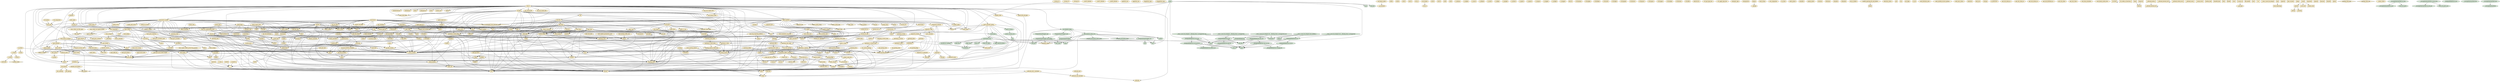 digraph {
"__bswap_16" [type=functions, language=source, fillcolor="#FFF2CC", style=filled, shape=ellipse];
"__bswap_32" [type=functions, language=source, fillcolor="#FFF2CC", style=filled, shape=ellipse];
"__bswap_64" [type=functions, language=source, fillcolor="#FFF2CC", style=filled, shape=ellipse];
"__uint16_identity" [type=functions, language=source, fillcolor="#FFF2CC", style=filled, shape=ellipse];
"__uint32_identity" [type=functions, language=source, fillcolor="#FFF2CC", style=filled, shape=ellipse];
"__uint64_identity" [type=functions, language=source, fillcolor="#FFF2CC", style=filled, shape=ellipse];
"pgettext_aux" [type=functions, language=source, fillcolor="#FFF2CC", style=filled, shape=ellipse];
"npgettext_aux" [type=functions, language=source, fillcolor="#FFF2CC", style=filled, shape=ellipse];
"dcpgettext_expr" [type=functions, language=source, fillcolor="#FFF2CC", style=filled, shape=ellipse];
"dcnpgettext_expr" [type=functions, language=source, fillcolor="#FFF2CC", style=filled, shape=ellipse];
"__argmatch_die" [type=functions, language=source, fillcolor="#FFF2CC", style=filled, shape=ellipse];
"argmatch" [type=functions, language=source, fillcolor="#FFF2CC", style=filled, shape=ellipse];
"argmatch_exact" [type=functions, language=source, fillcolor="#FFF2CC", style=filled, shape=ellipse];
"argmatch_invalid" [type=functions, language=source, fillcolor="#FFF2CC", style=filled, shape=ellipse];
"argmatch_valid" [type=functions, language=source, fillcolor="#FFF2CC", style=filled, shape=ellipse];
"__xargmatch_internal" [type=functions, language=source, fillcolor="#FFF2CC", style=filled, shape=ellipse];
"argmatch_to_argument" [type=functions, language=source, fillcolor="#FFF2CC", style=filled, shape=ellipse];
"last_component" [type=functions, language=source, fillcolor="#FFF2CC", style=filled, shape=ellipse];
"base_len" [type=functions, language=source, fillcolor="#FFF2CC", style=filled, shape=ellipse];
"__gl_setmode" [type=functions, language=source, fillcolor="#FFF2CC", style=filled, shape=ellipse];
"set_binary_mode" [type=functions, language=source, fillcolor="#FFF2CC", style=filled, shape=ellipse];
"rotl64" [type=functions, language=source, fillcolor="#FFF2CC", style=filled, shape=ellipse];
"rotr64" [type=functions, language=source, fillcolor="#FFF2CC", style=filled, shape=ellipse];
"rotl32" [type=functions, language=source, fillcolor="#FFF2CC", style=filled, shape=ellipse];
"rotr32" [type=functions, language=source, fillcolor="#FFF2CC", style=filled, shape=ellipse];
"rotl_sz" [type=functions, language=source, fillcolor="#FFF2CC", style=filled, shape=ellipse];
"rotr_sz" [type=functions, language=source, fillcolor="#FFF2CC", style=filled, shape=ellipse];
"rotl16" [type=functions, language=source, fillcolor="#FFF2CC", style=filled, shape=ellipse];
"rotr16" [type=functions, language=source, fillcolor="#FFF2CC", style=filled, shape=ellipse];
"rotl8" [type=functions, language=source, fillcolor="#FFF2CC", style=filled, shape=ellipse];
"rotr8" [type=functions, language=source, fillcolor="#FFF2CC", style=filled, shape=ellipse];
"c_isalnum" [type=functions, language=source, fillcolor="#FFF2CC", style=filled, shape=ellipse];
"c_isalpha" [type=functions, language=source, fillcolor="#FFF2CC", style=filled, shape=ellipse];
"c_isascii" [type=functions, language=source, fillcolor="#FFF2CC", style=filled, shape=ellipse];
"c_isblank" [type=functions, language=source, fillcolor="#FFF2CC", style=filled, shape=ellipse];
"c_iscntrl" [type=functions, language=source, fillcolor="#FFF2CC", style=filled, shape=ellipse];
"c_isdigit" [type=functions, language=source, fillcolor="#FFF2CC", style=filled, shape=ellipse];
"c_isgraph" [type=functions, language=source, fillcolor="#FFF2CC", style=filled, shape=ellipse];
"c_islower" [type=functions, language=source, fillcolor="#FFF2CC", style=filled, shape=ellipse];
"c_isprint" [type=functions, language=source, fillcolor="#FFF2CC", style=filled, shape=ellipse];
"c_ispunct" [type=functions, language=source, fillcolor="#FFF2CC", style=filled, shape=ellipse];
"c_isspace" [type=functions, language=source, fillcolor="#FFF2CC", style=filled, shape=ellipse];
"c_isupper" [type=functions, language=source, fillcolor="#FFF2CC", style=filled, shape=ellipse];
"c_isxdigit" [type=functions, language=source, fillcolor="#FFF2CC", style=filled, shape=ellipse];
"c_tolower" [type=functions, language=source, fillcolor="#FFF2CC", style=filled, shape=ellipse];
"c_toupper" [type=functions, language=source, fillcolor="#FFF2CC", style=filled, shape=ellipse];
"c_strcasecmp" [type=functions, language=source, fillcolor="#FFF2CC", style=filled, shape=ellipse];
"c_locale" [type=functions, language=source, fillcolor="#FFF2CC", style=filled, shape=ellipse];
"c_strtod" [type=functions, language=source, fillcolor="#FFF2CC", style=filled, shape=ellipse];
"mbszero" [type=functions, language=source, fillcolor="#FFF2CC", style=filled, shape=ellipse];
"btoc32" [type=functions, language=source, fillcolor="#FFF2CC", style=filled, shape=ellipse];
"c32isalnum" [type=functions, language=source, fillcolor="#FFF2CC", style=filled, shape=ellipse];
"c32isalpha" [type=functions, language=source, fillcolor="#FFF2CC", style=filled, shape=ellipse];
"c32isblank" [type=functions, language=source, fillcolor="#FFF2CC", style=filled, shape=ellipse];
"c32iscntrl" [type=functions, language=source, fillcolor="#FFF2CC", style=filled, shape=ellipse];
"c32isdigit" [type=functions, language=source, fillcolor="#FFF2CC", style=filled, shape=ellipse];
"c32isgraph" [type=functions, language=source, fillcolor="#FFF2CC", style=filled, shape=ellipse];
"c32islower" [type=functions, language=source, fillcolor="#FFF2CC", style=filled, shape=ellipse];
"c32ispunct" [type=functions, language=source, fillcolor="#FFF2CC", style=filled, shape=ellipse];
"c32isspace" [type=functions, language=source, fillcolor="#FFF2CC", style=filled, shape=ellipse];
"c32isupper" [type=functions, language=source, fillcolor="#FFF2CC", style=filled, shape=ellipse];
"c32isxdigit" [type=functions, language=source, fillcolor="#FFF2CC", style=filled, shape=ellipse];
"c32tolower" [type=functions, language=source, fillcolor="#FFF2CC", style=filled, shape=ellipse];
"c32width" [type=functions, language=source, fillcolor="#FFF2CC", style=filled, shape=ellipse];
"mbsrtoc32s" [type=functions, language=source, fillcolor="#FFF2CC", style=filled, shape=ellipse];
"c32_get_type_test" [type=functions, language=source, fillcolor="#FFF2CC", style=filled, shape=ellipse];
"c32_apply_type_test" [type=functions, language=source, fillcolor="#FFF2CC", style=filled, shape=ellipse];
"c32isprint" [type=functions, language=source, fillcolor="#FFF2CC", style=filled, shape=ellipse];
"cl_strtod" [type=functions, language=source, fillcolor="#FFF2CC", style=filled, shape=ellipse];
"close_stream" [type=functions, language=source, fillcolor="#FFF2CC", style=filled, shape=ellipse];
"close_stdout_set_file_name" [type=functions, language=source, fillcolor="#FFF2CC", style=filled, shape=ellipse];
"close_stdout_set_ignore_EPIPE" [type=functions, language=source, fillcolor="#FFF2CC", style=filled, shape=ellipse];
"close_stdout" [type=functions, language=source, fillcolor="#FFF2CC", style=filled, shape=ellipse];
"dir_len" [type=functions, language=source, fillcolor="#FFF2CC", style=filled, shape=ellipse];
"mdir_name" [type=functions, language=source, fillcolor="#FFF2CC", style=filled, shape=ellipse];
"make_timespec" [type=functions, language=source, fillcolor="#FFF2CC", style=filled, shape=ellipse];
"timespec_cmp" [type=functions, language=source, fillcolor="#FFF2CC", style=filled, shape=ellipse];
"timespec_sign" [type=functions, language=source, fillcolor="#FFF2CC", style=filled, shape=ellipse];
"timespectod" [type=functions, language=source, fillcolor="#FFF2CC", style=filled, shape=ellipse];
"dtotimespec" [type=functions, language=source, fillcolor="#FFF2CC", style=filled, shape=ellipse];
"dup_safer" [type=functions, language=source, fillcolor="#FFF2CC", style=filled, shape=ellipse];
"rpl_fclose" [type=functions, language=source, fillcolor="#FFF2CC", style=filled, shape=ellipse];
"rpl_fcntl" [type=functions, language=source, fillcolor="#FFF2CC", style=filled, shape=ellipse];
"rpl_fcntl_DUPFD" [type=functions, language=source, fillcolor="#FFF2CC", style=filled, shape=ellipse];
"rpl_fcntl_DUPFD_CLOEXEC" [type=functions, language=source, fillcolor="#FFF2CC", style=filled, shape=ellipse];
"fd_safer" [type=functions, language=source, fillcolor="#FFF2CC", style=filled, shape=ellipse];
"clear_ungetc_buffer_preserving_position" [type=functions, language=source, fillcolor="#FFF2CC", style=filled, shape=ellipse];
"rpl_fflush" [type=functions, language=source, fillcolor="#FFF2CC", style=filled, shape=ellipse];
"fpurge" [type=functions, language=source, fillcolor="#FFF2CC", style=filled, shape=ellipse];
"rpl_fseeko" [type=functions, language=source, fillcolor="#FFF2CC", style=filled, shape=ellipse];
"hard_locale" [type=functions, language=source, fillcolor="#FFF2CC", style=filled, shape=ellipse];
"hash_get_n_buckets" [type=functions, language=source, fillcolor="#FFF2CC", style=filled, shape=ellipse];
"hash_get_n_buckets_used" [type=functions, language=source, fillcolor="#FFF2CC", style=filled, shape=ellipse];
"hash_get_n_entries" [type=functions, language=source, fillcolor="#FFF2CC", style=filled, shape=ellipse];
"hash_get_max_bucket_length" [type=functions, language=source, fillcolor="#FFF2CC", style=filled, shape=ellipse];
"hash_table_ok" [type=functions, language=source, fillcolor="#FFF2CC", style=filled, shape=ellipse];
"hash_print_statistics" [type=functions, language=source, fillcolor="#FFF2CC", style=filled, shape=ellipse];
"safe_hasher" [type=functions, language=source, fillcolor="#FFF2CC", style=filled, shape=ellipse];
"hash_lookup" [type=functions, language=source, fillcolor="#FFF2CC", style=filled, shape=ellipse];
"hash_get_first" [type=functions, language=source, fillcolor="#FFF2CC", style=filled, shape=ellipse];
"hash_get_next" [type=functions, language=source, fillcolor="#FFF2CC", style=filled, shape=ellipse];
"hash_get_entries" [type=functions, language=source, fillcolor="#FFF2CC", style=filled, shape=ellipse];
"hash_do_for_each" [type=functions, language=source, fillcolor="#FFF2CC", style=filled, shape=ellipse];
"hash_string" [type=functions, language=source, fillcolor="#FFF2CC", style=filled, shape=ellipse];
"is_prime" [type=functions, language=source, fillcolor="#FFF2CC", style=filled, shape=ellipse];
"next_prime" [type=functions, language=source, fillcolor="#FFF2CC", style=filled, shape=ellipse];
"hash_reset_tuning" [type=functions, language=source, fillcolor="#FFF2CC", style=filled, shape=ellipse];
"raw_hasher" [type=functions, language=source, fillcolor="#FFF2CC", style=filled, shape=ellipse];
"raw_comparator" [type=functions, language=source, fillcolor="#FFF2CC", style=filled, shape=ellipse];
"check_tuning" [type=functions, language=source, fillcolor="#FFF2CC", style=filled, shape=ellipse];
"compute_bucket_size" [type=functions, language=source, fillcolor="#FFF2CC", style=filled, shape=ellipse];
"hash_initialize" [type=functions, language=source, fillcolor="#FFF2CC", style=filled, shape=ellipse];
"hash_clear" [type=functions, language=source, fillcolor="#FFF2CC", style=filled, shape=ellipse];
"hash_free" [type=functions, language=source, fillcolor="#FFF2CC", style=filled, shape=ellipse];
"allocate_entry" [type=functions, language=source, fillcolor="#FFF2CC", style=filled, shape=ellipse];
"free_entry" [type=functions, language=source, fillcolor="#FFF2CC", style=filled, shape=ellipse];
"hash_find_entry" [type=functions, language=source, fillcolor="#FFF2CC", style=filled, shape=ellipse];
"transfer_entries" [type=functions, language=source, fillcolor="#FFF2CC", style=filled, shape=ellipse];
"hash_rehash" [type=functions, language=source, fillcolor="#FFF2CC", style=filled, shape=ellipse];
"hash_insert_if_absent" [type=functions, language=source, fillcolor="#FFF2CC", style=filled, shape=ellipse];
"hash_insert" [type=functions, language=source, fillcolor="#FFF2CC", style=filled, shape=ellipse];
"hash_remove" [type=functions, language=source, fillcolor="#FFF2CC", style=filled, shape=ellipse];
"hash_delete" [type=functions, language=source, fillcolor="#FFF2CC", style=filled, shape=ellipse];
"_gl_alloc_nomem" [type=functions, language=source, fillcolor="#FFF2CC", style=filled, shape=ellipse];
"imalloc" [type=functions, language=source, fillcolor="#FFF2CC", style=filled, shape=ellipse];
"irealloc" [type=functions, language=source, fillcolor="#FFF2CC", style=filled, shape=ellipse];
"icalloc" [type=functions, language=source, fillcolor="#FFF2CC", style=filled, shape=ellipse];
"ireallocarray" [type=functions, language=source, fillcolor="#FFF2CC", style=filled, shape=ellipse];
"initialize_exit_failure" [type=functions, language=source, fillcolor="#FFF2CC", style=filled, shape=ellipse];
"to_uchar" [type=functions, language=source, fillcolor="#FFF2CC", style=filled, shape=ellipse];
"select_plural" [type=functions, language=source, fillcolor="#FFF2CC", style=filled, shape=ellipse];
"xnrealloc" [type=functions, language=source, fillcolor="#FFF2CC", style=filled, shape=ellipse];
"psame_inode" [type=functions, language=source, fillcolor="#FFF2CC", style=filled, shape=ellipse];
"chownat" [type=functions, language=source, fillcolor="#FFF2CC", style=filled, shape=ellipse];
"lchownat" [type=functions, language=source, fillcolor="#FFF2CC", style=filled, shape=ellipse];
"chmodat" [type=functions, language=source, fillcolor="#FFF2CC", style=filled, shape=ellipse];
"lchmodat" [type=functions, language=source, fillcolor="#FFF2CC", style=filled, shape=ellipse];
"dot_or_dotdot" [type=functions, language=source, fillcolor="#FFF2CC", style=filled, shape=ellipse];
"readdir_ignoring_dot_and_dotdot" [type=functions, language=source, fillcolor="#FFF2CC", style=filled, shape=ellipse];
"directory_status" [type=functions, language=source, fillcolor="#FFF2CC", style=filled, shape=ellipse];
"gcd" [type=functions, language=source, fillcolor="#FFF2CC", style=filled, shape=ellipse];
"lcm" [type=functions, language=source, fillcolor="#FFF2CC", style=filled, shape=ellipse];
"ptr_align" [type=functions, language=source, fillcolor="#FFF2CC", style=filled, shape=ellipse];
"is_nul" [type=functions, language=source, fillcolor="#FFF2CC", style=filled, shape=ellipse];
"emit_stdin_note" [type=functions, language=source, fillcolor="#FFF2CC", style=filled, shape=ellipse];
"emit_mandatory_arg_note" [type=functions, language=source, fillcolor="#FFF2CC", style=filled, shape=ellipse];
"emit_size_note" [type=functions, language=source, fillcolor="#FFF2CC", style=filled, shape=ellipse];
"emit_blocksize_note" [type=functions, language=source, fillcolor="#FFF2CC", style=filled, shape=ellipse];
"emit_update_parameters_note" [type=functions, language=source, fillcolor="#FFF2CC", style=filled, shape=ellipse];
"emit_backup_suffix_note" [type=functions, language=source, fillcolor="#FFF2CC", style=filled, shape=ellipse];
"emit_symlink_recurse_options" [type=functions, language=source, fillcolor="#FFF2CC", style=filled, shape=ellipse];
"emit_exec_status" [type=functions, language=source, fillcolor="#FFF2CC", style=filled, shape=ellipse];
"emit_ancillary_info" [type=functions, language=source, fillcolor="#FFF2CC", style=filled, shape=ellipse];
"timetostr" [type=functions, language=source, fillcolor="#FFF2CC", style=filled, shape=ellipse];
"bad_cast" [type=functions, language=source, fillcolor="#FFF2CC", style=filled, shape=ellipse];
"usable_st_size" [type=functions, language=source, fillcolor="#FFF2CC", style=filled, shape=ellipse];
"write_error" [type=functions, language=source, fillcolor="#FFF2CC", style=filled, shape=ellipse];
"stzncpy" [type=functions, language=source, fillcolor="#FFF2CC", style=filled, shape=ellipse];
"is_ENOTSUP" [type=functions, language=source, fillcolor="#FFF2CC", style=filled, shape=ellipse];
"iopoll_internal" [type=functions, language=source, fillcolor="#FFF2CC", style=filled, shape=ellipse];
"iopoll" [type=functions, language=source, fillcolor="#FFF2CC", style=filled, shape=ellipse];
"iopoll_input_ok" [type=functions, language=source, fillcolor="#FFF2CC", style=filled, shape=ellipse];
"iopoll_output_ok" [type=functions, language=source, fillcolor="#FFF2CC", style=filled, shape=ellipse];
"fwait_for_nonblocking_write" [type=functions, language=source, fillcolor="#FFF2CC", style=filled, shape=ellipse];
"fclose_wait" [type=functions, language=source, fillcolor="#FFF2CC", style=filled, shape=ellipse];
"fwrite_wait" [type=functions, language=source, fillcolor="#FFF2CC", style=filled, shape=ellipse];
"isapipe" [type=functions, language=source, fillcolor="#FFF2CC", style=filled, shape=ellipse];
"locale_charset" [type=functions, language=source, fillcolor="#FFF2CC", style=filled, shape=ellipse];
"rpl_mbrtoc32" [type=functions, language=source, fillcolor="#FFF2CC", style=filled, shape=ellipse];
"rpl_nanosleep" [type=functions, language=source, fillcolor="#FFF2CC", style=filled, shape=ellipse];
"offtostr" [type=functions, language=source, fillcolor="#FFF2CC", style=filled, shape=ellipse];
"open_safer" [type=functions, language=source, fillcolor="#FFF2CC", style=filled, shape=ellipse];
"proper_name_lite" [type=functions, language=source, fillcolor="#FFF2CC", style=filled, shape=ellipse];
"clone_quoting_options" [type=functions, language=source, fillcolor="#FFF2CC", style=filled, shape=ellipse];
"get_quoting_style" [type=functions, language=source, fillcolor="#FFF2CC", style=filled, shape=ellipse];
"set_quoting_style" [type=functions, language=source, fillcolor="#FFF2CC", style=filled, shape=ellipse];
"set_char_quoting" [type=functions, language=source, fillcolor="#FFF2CC", style=filled, shape=ellipse];
"set_quoting_flags" [type=functions, language=source, fillcolor="#FFF2CC", style=filled, shape=ellipse];
"set_custom_quoting" [type=functions, language=source, fillcolor="#FFF2CC", style=filled, shape=ellipse];
"quoting_options_from_style" [type=functions, language=source, fillcolor="#FFF2CC", style=filled, shape=ellipse];
"gettext_quote" [type=functions, language=source, fillcolor="#FFF2CC", style=filled, shape=ellipse];
"quotearg_buffer_restyled" [type=functions, language=source, fillcolor="#FFF2CC", style=filled, shape=ellipse];
"quotearg_buffer" [type=functions, language=source, fillcolor="#FFF2CC", style=filled, shape=ellipse];
"quotearg_alloc" [type=functions, language=source, fillcolor="#FFF2CC", style=filled, shape=ellipse];
"quotearg_alloc_mem" [type=functions, language=source, fillcolor="#FFF2CC", style=filled, shape=ellipse];
"quotearg_free" [type=functions, language=source, fillcolor="#FFF2CC", style=filled, shape=ellipse];
"quotearg_n_options" [type=functions, language=source, fillcolor="#FFF2CC", style=filled, shape=ellipse];
"quotearg_n" [type=functions, language=source, fillcolor="#FFF2CC", style=filled, shape=ellipse];
"quotearg_n_mem" [type=functions, language=source, fillcolor="#FFF2CC", style=filled, shape=ellipse];
"quotearg" [type=functions, language=source, fillcolor="#FFF2CC", style=filled, shape=ellipse];
"quotearg_mem" [type=functions, language=source, fillcolor="#FFF2CC", style=filled, shape=ellipse];
"quotearg_n_style" [type=functions, language=source, fillcolor="#FFF2CC", style=filled, shape=ellipse];
"quotearg_n_style_mem" [type=functions, language=source, fillcolor="#FFF2CC", style=filled, shape=ellipse];
"quotearg_style" [type=functions, language=source, fillcolor="#FFF2CC", style=filled, shape=ellipse];
"quotearg_style_mem" [type=functions, language=source, fillcolor="#FFF2CC", style=filled, shape=ellipse];
"quotearg_char_mem" [type=functions, language=source, fillcolor="#FFF2CC", style=filled, shape=ellipse];
"quotearg_char" [type=functions, language=source, fillcolor="#FFF2CC", style=filled, shape=ellipse];
"quotearg_colon" [type=functions, language=source, fillcolor="#FFF2CC", style=filled, shape=ellipse];
"quotearg_colon_mem" [type=functions, language=source, fillcolor="#FFF2CC", style=filled, shape=ellipse];
"quotearg_n_style_colon" [type=functions, language=source, fillcolor="#FFF2CC", style=filled, shape=ellipse];
"quotearg_n_custom" [type=functions, language=source, fillcolor="#FFF2CC", style=filled, shape=ellipse];
"quotearg_n_custom_mem" [type=functions, language=source, fillcolor="#FFF2CC", style=filled, shape=ellipse];
"quotearg_custom" [type=functions, language=source, fillcolor="#FFF2CC", style=filled, shape=ellipse];
"quotearg_custom_mem" [type=functions, language=source, fillcolor="#FFF2CC", style=filled, shape=ellipse];
"quote_n_mem" [type=functions, language=source, fillcolor="#FFF2CC", style=filled, shape=ellipse];
"quote_mem" [type=functions, language=source, fillcolor="#FFF2CC", style=filled, shape=ellipse];
"quote_n" [type=functions, language=source, fillcolor="#FFF2CC", style=filled, shape=ellipse];
"quote" [type=functions, language=source, fillcolor="#FFF2CC", style=filled, shape=ellipse];
"safe_read" [type=functions, language=source, fillcolor="#FFF2CC", style=filled, shape=ellipse];
"setlocale_null_unlocked" [type=functions, language=source, fillcolor="#FFF2CC", style=filled, shape=ellipse];
"setlocale_null_r_unlocked" [type=functions, language=source, fillcolor="#FFF2CC", style=filled, shape=ellipse];
"setlocale_null_r" [type=functions, language=source, fillcolor="#FFF2CC", style=filled, shape=ellipse];
"setlocale_null" [type=functions, language=source, fillcolor="#FFF2CC", style=filled, shape=ellipse];
"get_stat_atime_ns" [type=functions, language=source, fillcolor="#FFF2CC", style=filled, shape=ellipse];
"get_stat_ctime_ns" [type=functions, language=source, fillcolor="#FFF2CC", style=filled, shape=ellipse];
"get_stat_mtime_ns" [type=functions, language=source, fillcolor="#FFF2CC", style=filled, shape=ellipse];
"get_stat_birthtime_ns" [type=functions, language=source, fillcolor="#FFF2CC", style=filled, shape=ellipse];
"get_stat_atime" [type=functions, language=source, fillcolor="#FFF2CC", style=filled, shape=ellipse];
"get_stat_ctime" [type=functions, language=source, fillcolor="#FFF2CC", style=filled, shape=ellipse];
"get_stat_mtime" [type=functions, language=source, fillcolor="#FFF2CC", style=filled, shape=ellipse];
"get_stat_birthtime" [type=functions, language=source, fillcolor="#FFF2CC", style=filled, shape=ellipse];
"stat_time_normalize" [type=functions, language=source, fillcolor="#FFF2CC", style=filled, shape=ellipse];
"xset_binary_mode_error" [type=functions, language=source, fillcolor="#FFF2CC", style=filled, shape=ellipse];
"xset_binary_mode" [type=functions, language=source, fillcolor="#FFF2CC", style=filled, shape=ellipse];
"is_local_fs_type" [type=functions, language=source, fillcolor="#FFF2CC", style=filled, shape=ellipse];
"usage" [type=functions, language=source, fillcolor="#FFF2CC", style=filled, shape=ellipse];
"die_pipe" [type=functions, language=source, fillcolor="#FFF2CC", style=filled, shape=ellipse];
"check_output_alive" [type=functions, language=source, fillcolor="#FFF2CC", style=filled, shape=ellipse];
"valid_file_spec" [type=functions, language=source, fillcolor="#FFF2CC", style=filled, shape=ellipse];
"pretty_name" [type=functions, language=source, fillcolor="#FFF2CC", style=filled, shape=ellipse];
"record_open_fd" [type=functions, language=source, fillcolor="#FFF2CC", style=filled, shape=ellipse];
"close_fd" [type=functions, language=source, fillcolor="#FFF2CC", style=filled, shape=ellipse];
"write_header" [type=functions, language=source, fillcolor="#FFF2CC", style=filled, shape=ellipse];
"xwrite_stdout" [type=functions, language=source, fillcolor="#FFF2CC", style=filled, shape=ellipse];
"dump_remainder" [type=functions, language=source, fillcolor="#FFF2CC", style=filled, shape=ellipse];
"xlseek" [type=functions, language=source, fillcolor="#FFF2CC", style=filled, shape=ellipse];
"file_lines" [type=functions, language=source, fillcolor="#FFF2CC", style=filled, shape=ellipse];
"pipe_lines" [type=functions, language=source, fillcolor="#FFF2CC", style=filled, shape=ellipse];
"pipe_bytes" [type=functions, language=source, fillcolor="#FFF2CC", style=filled, shape=ellipse];
"start_bytes" [type=functions, language=source, fillcolor="#FFF2CC", style=filled, shape=ellipse];
"start_lines" [type=functions, language=source, fillcolor="#FFF2CC", style=filled, shape=ellipse];
"fremote" [type=functions, language=source, fillcolor="#FFF2CC", style=filled, shape=ellipse];
"recheck" [type=functions, language=source, fillcolor="#FFF2CC", style=filled, shape=ellipse];
"any_live_files" [type=functions, language=source, fillcolor="#FFF2CC", style=filled, shape=ellipse];
"writers_are_dead" [type=functions, language=source, fillcolor="#FFF2CC", style=filled, shape=ellipse];
"tail_forever" [type=functions, language=source, fillcolor="#FFF2CC", style=filled, shape=ellipse];
"any_remote_file" [type=functions, language=source, fillcolor="#FFF2CC", style=filled, shape=ellipse];
"any_non_remote_file" [type=functions, language=source, fillcolor="#FFF2CC", style=filled, shape=ellipse];
"any_symlinks" [type=functions, language=source, fillcolor="#FFF2CC", style=filled, shape=ellipse];
"any_non_regular_fifo" [type=functions, language=source, fillcolor="#FFF2CC", style=filled, shape=ellipse];
"tailable_stdin" [type=functions, language=source, fillcolor="#FFF2CC", style=filled, shape=ellipse];
"wd_hasher" [type=functions, language=source, fillcolor="#FFF2CC", style=filled, shape=ellipse];
"wd_comparator" [type=functions, language=source, fillcolor="#FFF2CC", style=filled, shape=ellipse];
"check_fspec" [type=functions, language=source, fillcolor="#FFF2CC", style=filled, shape=ellipse];
"tail_forever_inotify" [type=functions, language=source, fillcolor="#FFF2CC", style=filled, shape=ellipse];
"tail_bytes" [type=functions, language=source, fillcolor="#FFF2CC", style=filled, shape=ellipse];
"tail_lines" [type=functions, language=source, fillcolor="#FFF2CC", style=filled, shape=ellipse];
"tail" [type=functions, language=source, fillcolor="#FFF2CC", style=filled, shape=ellipse];
"tail_file" [type=functions, language=source, fillcolor="#FFF2CC", style=filled, shape=ellipse];
"parse_obsolete_option" [type=functions, language=source, fillcolor="#FFF2CC", style=filled, shape=ellipse];
"parse_options" [type=functions, language=source, fillcolor="#FFF2CC", style=filled, shape=ellipse];
"ignore_fifo_and_pipe" [type=functions, language=source, fillcolor="#FFF2CC", style=filled, shape=ellipse];
"main_0" [type=functions, language=source, fillcolor="#FFF2CC", style=filled, shape=ellipse];
"version_etc_arn" [type=functions, language=source, fillcolor="#FFF2CC", style=filled, shape=ellipse];
"version_etc_ar" [type=functions, language=source, fillcolor="#FFF2CC", style=filled, shape=ellipse];
"version_etc_va" [type=functions, language=source, fillcolor="#FFF2CC", style=filled, shape=ellipse];
"version_etc" [type=functions, language=source, fillcolor="#FFF2CC", style=filled, shape=ellipse];
"emit_bug_reporting_address" [type=functions, language=source, fillcolor="#FFF2CC", style=filled, shape=ellipse];
"xalloc_die" [type=functions, language=source, fillcolor="#FFF2CC", style=filled, shape=ellipse];
"xnumtoumax" [type=functions, language=source, fillcolor="#FFF2CC", style=filled, shape=ellipse];
"xdectoumax" [type=functions, language=source, fillcolor="#FFF2CC", style=filled, shape=ellipse];
"check_nonnull" [type=functions, language=source, fillcolor="#FFF2CC", style=filled, shape=ellipse];
"xmalloc" [type=functions, language=source, fillcolor="#FFF2CC", style=filled, shape=ellipse];
"ximalloc" [type=functions, language=source, fillcolor="#FFF2CC", style=filled, shape=ellipse];
"xcharalloc" [type=functions, language=source, fillcolor="#FFF2CC", style=filled, shape=ellipse];
"xrealloc" [type=functions, language=source, fillcolor="#FFF2CC", style=filled, shape=ellipse];
"xirealloc" [type=functions, language=source, fillcolor="#FFF2CC", style=filled, shape=ellipse];
"xreallocarray" [type=functions, language=source, fillcolor="#FFF2CC", style=filled, shape=ellipse];
"xireallocarray" [type=functions, language=source, fillcolor="#FFF2CC", style=filled, shape=ellipse];
"xnmalloc" [type=functions, language=source, fillcolor="#FFF2CC", style=filled, shape=ellipse];
"xinmalloc" [type=functions, language=source, fillcolor="#FFF2CC", style=filled, shape=ellipse];
"x2realloc" [type=functions, language=source, fillcolor="#FFF2CC", style=filled, shape=ellipse];
"x2nrealloc" [type=functions, language=source, fillcolor="#FFF2CC", style=filled, shape=ellipse];
"xpalloc" [type=functions, language=source, fillcolor="#FFF2CC", style=filled, shape=ellipse];
"xzalloc" [type=functions, language=source, fillcolor="#FFF2CC", style=filled, shape=ellipse];
"xizalloc" [type=functions, language=source, fillcolor="#FFF2CC", style=filled, shape=ellipse];
"xcalloc" [type=functions, language=source, fillcolor="#FFF2CC", style=filled, shape=ellipse];
"xicalloc" [type=functions, language=source, fillcolor="#FFF2CC", style=filled, shape=ellipse];
"xmemdup" [type=functions, language=source, fillcolor="#FFF2CC", style=filled, shape=ellipse];
"ximemdup" [type=functions, language=source, fillcolor="#FFF2CC", style=filled, shape=ellipse];
"ximemdup0" [type=functions, language=source, fillcolor="#FFF2CC", style=filled, shape=ellipse];
"xstrdup" [type=functions, language=source, fillcolor="#FFF2CC", style=filled, shape=ellipse];
"xnanosleep" [type=functions, language=source, fillcolor="#FFF2CC", style=filled, shape=ellipse];
"xstrtod" [type=functions, language=source, fillcolor="#FFF2CC", style=filled, shape=ellipse];
"bkm_scale" [type=functions, language=target, fillcolor="#D5E8D4", style=filled, shape=ellipse];
"bkm_scale_by_power" [type=functions, language=target, fillcolor="#D5E8D4", style=filled, shape=ellipse];
"" [type=enums, language=source, fillcolor="#FFF2CC", style=filled, shape=ellipse];
"_G_fpos_t" [type=structs, language=source, fillcolor="#FFF2CC", style=filled, shape=box];
"_G_fpos64_t" [type=structs, language=source, fillcolor="#FFF2CC", style=filled, shape=box];
"_IO_FILE" [type=structs, language=source, fillcolor="#FFF2CC", style=filled, shape=box];
"_IO_cookie_io_functions_t" [type=structs, language=source, fillcolor="#FFF2CC", style=filled, shape=box];
"timeval" [type=structs, language=source, fillcolor="#FFF2CC", style=filled, shape=box];
"timespec" [type=structs, language=source, fillcolor="#FFF2CC", style=filled, shape=box];
"__pthread_internal_list" [type=structs, language=source, fillcolor="#FFF2CC", style=filled, shape=box];
"__pthread_internal_slist" [type=structs, language=source, fillcolor="#FFF2CC", style=filled, shape=box];
"__pthread_mutex_s" [type=structs, language=source, fillcolor="#FFF2CC", style=filled, shape=box];
"__pthread_rwlock_arch_t" [type=structs, language=source, fillcolor="#FFF2CC", style=filled, shape=box];
"__pthread_cond_s" [type=structs, language=source, fillcolor="#FFF2CC", style=filled, shape=box];
"__locale_struct" [type=structs, language=source, fillcolor="#FFF2CC", style=filled, shape=box];
"random_data" [type=structs, language=source, fillcolor="#FFF2CC", style=filled, shape=box];
"drand48_data" [type=structs, language=source, fillcolor="#FFF2CC", style=filled, shape=box];
"flock" [type=structs, language=source, fillcolor="#FFF2CC", style=filled, shape=box];
"flock64" [type=structs, language=source, fillcolor="#FFF2CC", style=filled, shape=box];
"iovec" [type=structs, language=source, fillcolor="#FFF2CC", style=filled, shape=box];
"f_owner_ex" [type=structs, language=source, fillcolor="#FFF2CC", style=filled, shape=box];
"file_handle" [type=structs, language=source, fillcolor="#FFF2CC", style=filled, shape=box];
"stat" [type=structs, language=source, fillcolor="#FFF2CC", style=filled, shape=box];
"stat64" [type=structs, language=source, fillcolor="#FFF2CC", style=filled, shape=box];
"lconv" [type=structs, language=source, fillcolor="#FFF2CC", style=filled, shape=box];
"timex" [type=structs, language=source, fillcolor="#FFF2CC", style=filled, shape=box];
"tm" [type=structs, language=source, fillcolor="#FFF2CC", style=filled, shape=box];
"itimerspec" [type=structs, language=source, fillcolor="#FFF2CC", style=filled, shape=box];
"__time_t_must_be_integral" [type=structs, language=source, fillcolor="#FFF2CC", style=filled, shape=box];
"hash_tuning" [type=structs, language=source, fillcolor="#FFF2CC", style=filled, shape=box];
"hash_entry" [type=structs, language=source, fillcolor="#FFF2CC", style=filled, shape=box];
"hash_table" [type=structs, language=source, fillcolor="#FFF2CC", style=filled, shape=box];
"pollfd" [type=structs, language=source, fillcolor="#FFF2CC", style=filled, shape=box];
"statx_timestamp" [type=structs, language=source, fillcolor="#FFF2CC", style=filled, shape=box];
"statx" [type=structs, language=source, fillcolor="#FFF2CC", style=filled, shape=box];
"sigevent" [type=structs, language=source, fillcolor="#FFF2CC", style=filled, shape=box];
"sigaction" [type=structs, language=source, fillcolor="#FFF2CC", style=filled, shape=box];
"_fpx_sw_bytes" [type=structs, language=source, fillcolor="#FFF2CC", style=filled, shape=box];
"_fpreg" [type=structs, language=source, fillcolor="#FFF2CC", style=filled, shape=box];
"_fpxreg" [type=structs, language=source, fillcolor="#FFF2CC", style=filled, shape=box];
"_xmmreg" [type=structs, language=source, fillcolor="#FFF2CC", style=filled, shape=box];
"_fpstate" [type=structs, language=source, fillcolor="#FFF2CC", style=filled, shape=box];
"sigcontext" [type=structs, language=source, fillcolor="#FFF2CC", style=filled, shape=box];
"_xsave_hdr" [type=structs, language=source, fillcolor="#FFF2CC", style=filled, shape=box];
"_ymmh_state" [type=structs, language=source, fillcolor="#FFF2CC", style=filled, shape=box];
"_xstate" [type=structs, language=source, fillcolor="#FFF2CC", style=filled, shape=box];
"_libc_fpxreg" [type=structs, language=source, fillcolor="#FFF2CC", style=filled, shape=box];
"_libc_xmmreg" [type=structs, language=source, fillcolor="#FFF2CC", style=filled, shape=box];
"_libc_fpstate" [type=structs, language=source, fillcolor="#FFF2CC", style=filled, shape=box];
"ucontext_t" [type=structs, language=source, fillcolor="#FFF2CC", style=filled, shape=box];
"sigstack" [type=structs, language=source, fillcolor="#FFF2CC", style=filled, shape=box];
"timezone" [type=structs, language=source, fillcolor="#FFF2CC", style=filled, shape=box];
"itimerval" [type=structs, language=source, fillcolor="#FFF2CC", style=filled, shape=box];
"dirent" [type=structs, language=source, fillcolor="#FFF2CC", style=filled, shape=box];
"dirent64" [type=structs, language=source, fillcolor="#FFF2CC", style=filled, shape=box];
"infomap" [type=structs, language=source, fillcolor="#FFF2CC", style=filled, shape=box];
"quoting_options" [type=structs, language=source, fillcolor="#FFF2CC", style=filled, shape=box];
"slotvec" [type=globals, language=source, fillcolor="#FFF2CC", style=filled, shape=diamond];
"option" [type=structs, language=source, fillcolor="#FFF2CC", style=filled, shape=box];
"inotify_event" [type=structs, language=source, fillcolor="#FFF2CC", style=filled, shape=box];
"statfs" [type=structs, language=source, fillcolor="#FFF2CC", style=filled, shape=box];
"statfs64" [type=structs, language=source, fillcolor="#FFF2CC", style=filled, shape=box];
"File_spec" [type=structs, language=source, fillcolor="#FFF2CC", style=filled, shape=box];
"linebuffer" [type=structs, language=source, fillcolor="#FFF2CC", style=filled, shape=box];
"charbuffer" [type=structs, language=source, fillcolor="#FFF2CC", style=filled, shape=box];
"argmatch_die" [type=globals, language=source, fillcolor="#FFF2CC", style=filled, shape=diamond];
"c_locale_cache" [type=globals, language=source, fillcolor="#FFF2CC", style=filled, shape=diamond];
"file_name" [type=globals, language=source, fillcolor="#FFF2CC", style=filled, shape=diamond];
"ignore_EPIPE" [type=globals, language=source, fillcolor="#FFF2CC", style=filled, shape=diamond];
"exit_failure" [type=globals, language=source, fillcolor="#FFF2CC", style=filled, shape=diamond];
"default_tuning" [type=globals, language=source, fillcolor="#FFF2CC", style=filled, shape=diamond];
"internal_state" [type=globals, language=source, fillcolor="#FFF2CC", style=filled, shape=diamond];
"program_name" [type=globals, language=source, fillcolor="#FFF2CC", style=filled, shape=diamond];
"quoting_style_args" [type=globals, language=source, fillcolor="#FFF2CC", style=filled, shape=diamond];
"quoting_style_vals" [type=globals, language=source, fillcolor="#FFF2CC", style=filled, shape=diamond];
"default_quoting_options" [type=globals, language=source, fillcolor="#FFF2CC", style=filled, shape=diamond];
"slot0" [type=globals, language=source, fillcolor="#FFF2CC", style=filled, shape=diamond];
"nslots" [type=globals, language=source, fillcolor="#FFF2CC", style=filled, shape=diamond];
"slotvec0" [type=globals, language=source, fillcolor="#FFF2CC", style=filled, shape=diamond];
"quote_quoting_options" [type=globals, language=source, fillcolor="#FFF2CC", style=filled, shape=diamond];
"follow_mode_string" [type=globals, language=source, fillcolor="#FFF2CC", style=filled, shape=diamond];
"follow_mode_map" [type=globals, language=source, fillcolor="#FFF2CC", style=filled, shape=diamond];
"reopen_inaccessible_files" [type=globals, language=source, fillcolor="#FFF2CC", style=filled, shape=diamond];
"count_lines" [type=globals, language=source, fillcolor="#FFF2CC", style=filled, shape=diamond];
"follow_mode" [type=globals, language=source, fillcolor="#FFF2CC", style=filled, shape=diamond];
"forever" [type=globals, language=source, fillcolor="#FFF2CC", style=filled, shape=diamond];
"monitor_output" [type=globals, language=source, fillcolor="#FFF2CC", style=filled, shape=diamond];
"from_start" [type=globals, language=source, fillcolor="#FFF2CC", style=filled, shape=diamond];
"print_headers" [type=globals, language=source, fillcolor="#FFF2CC", style=filled, shape=diamond];
"line_end" [type=globals, language=source, fillcolor="#FFF2CC", style=filled, shape=diamond];
"max_n_unchanged_stats_between_opens" [type=globals, language=source, fillcolor="#FFF2CC", style=filled, shape=diamond];
"nbpids" [type=globals, language=source, fillcolor="#FFF2CC", style=filled, shape=diamond];
"pids" [type=globals, language=source, fillcolor="#FFF2CC", style=filled, shape=diamond];
"pids_alloc" [type=globals, language=source, fillcolor="#FFF2CC", style=filled, shape=diamond];
"page_size" [type=globals, language=source, fillcolor="#FFF2CC", style=filled, shape=diamond];
"have_read_stdin" [type=globals, language=source, fillcolor="#FFF2CC", style=filled, shape=diamond];
"presume_input_pipe" [type=globals, language=source, fillcolor="#FFF2CC", style=filled, shape=diamond];
"disable_inotify" [type=globals, language=source, fillcolor="#FFF2CC", style=filled, shape=diamond];
"long_options" [type=globals, language=source, fillcolor="#FFF2CC", style=filled, shape=diamond];
"version_etc_copyright" [type=globals, language=source, fillcolor="#FFF2CC", style=filled, shape=diamond];
"Version" [type=globals, language=source, fillcolor="#FFF2CC", style=filled, shape=diamond];
"quoting_style" [type=enums, language=source, fillcolor="#FFF2CC", style=filled, shape=ellipse];
"quoting_flags" [type=enums, language=source, fillcolor="#FFF2CC", style=filled, shape=ellipse];
"__pid_type" [type=enums, language=source, fillcolor="#FFF2CC", style=filled, shape=ellipse];
"__itimer_which" [type=enums, language=source, fillcolor="#FFF2CC", style=filled, shape=ellipse];
"strtol_error" [type=enums, language=source, fillcolor="#FFF2CC", style=filled, shape=ellipse];
"Follow_mode" [type=enums, language=source, fillcolor="#FFF2CC", style=filled, shape=ellipse];
"header_mode" [type=enums, language=source, fillcolor="#FFF2CC", style=filled, shape=ellipse];
"__time_t_must_be_integral::__floating_time_t_unsupported" [type=functions, language=target, fillcolor="#D5E8D4", style=filled, shape=ellipse];
"set_program_name_rust" [type=functions, language=target, fillcolor="#D5E8D4", style=filled, shape=ellipse];
"__BindgenBitfieldUnit::extract_bit" [type=functions, language=target, fillcolor="#D5E8D4", style=filled, shape=ellipse];
"ProgramNameWrapper::set" [type=functions, language=target, fillcolor="#D5E8D4", style=filled, shape=ellipse];
"__IncompleteArrayField::as_ptr" [type=functions, language=target, fillcolor="#D5E8D4", style=filled, shape=ellipse];
"StrtolError::combine" [type=functions, language=target, fillcolor="#D5E8D4", style=filled, shape=ellipse];
"ProgramNameWrapper::new" [type=functions, language=target, fillcolor="#D5E8D4", style=filled, shape=ellipse];
"ProgramNameWrapper::get_global" [type=functions, language=target, fillcolor="#D5E8D4", style=filled, shape=ellipse];
"__BindgenBitfieldUnit::set_bit" [type=functions, language=target, fillcolor="#D5E8D4", style=filled, shape=ellipse];
"__time_t_must_be_integral::set___floating_time_t_unsupported" [type=functions, language=target, fillcolor="#D5E8D4", style=filled, shape=ellipse];
"__IncompleteArrayField::as_mut_ptr" [type=functions, language=target, fillcolor="#D5E8D4", style=filled, shape=ellipse];
"set_program_name" [type=functions, language=target, fillcolor="#D5E8D4", style=filled, shape=ellipse];
"__IncompleteArrayField::as_slice" [type=functions, language=target, fillcolor="#D5E8D4", style=filled, shape=ellipse];
"xstrtoumax" [type=functions, language=target, fillcolor="#D5E8D4", style=filled, shape=ellipse];
"__time_t_must_be_integral::__floating_time_t_unsupported_raw" [type=functions, language=target, fillcolor="#D5E8D4", style=filled, shape=ellipse];
"__BindgenBitfieldUnit::raw_get" [type=functions, language=target, fillcolor="#D5E8D4", style=filled, shape=ellipse];
"__BindgenBitfieldUnit::get_bit" [type=functions, language=target, fillcolor="#D5E8D4", style=filled, shape=ellipse];
"__BindgenBitfieldUnit::change_bit" [type=functions, language=target, fillcolor="#D5E8D4", style=filled, shape=ellipse];
"__time_t_must_be_integral::new_bitfield_1" [type=functions, language=target, fillcolor="#D5E8D4", style=filled, shape=ellipse];
"__time_t_must_be_integral::set___floating_time_t_unsupported_raw" [type=functions, language=target, fillcolor="#D5E8D4", style=filled, shape=ellipse];
"__BindgenBitfieldUnit::raw_get_bit" [type=functions, language=target, fillcolor="#D5E8D4", style=filled, shape=ellipse];
"__BindgenBitfieldUnit::new" [type=functions, language=target, fillcolor="#D5E8D4", style=filled, shape=ellipse];
"__BindgenBitfieldUnit::get" [type=functions, language=target, fillcolor="#D5E8D4", style=filled, shape=ellipse];
"posix2_version_rust" [type=functions, language=target, fillcolor="#D5E8D4", style=filled, shape=ellipse];
"xstrtoumax_rust" [type=functions, language=target, fillcolor="#D5E8D4", style=filled, shape=ellipse];
"__IncompleteArrayField::fmt" [type=functions, language=target, fillcolor="#D5E8D4", style=filled, shape=ellipse];
"posix2_version" [type=functions, language=target, fillcolor="#D5E8D4", style=filled, shape=ellipse];
"__BindgenBitfieldUnit::raw_set_bit" [type=functions, language=target, fillcolor="#D5E8D4", style=filled, shape=ellipse];
"__BindgenBitfieldUnit::raw_set" [type=functions, language=target, fillcolor="#D5E8D4", style=filled, shape=ellipse];
"__IncompleteArrayField::as_mut_slice" [type=functions, language=target, fillcolor="#D5E8D4", style=filled, shape=ellipse];
"__IncompleteArrayField::new" [type=functions, language=target, fillcolor="#D5E8D4", style=filled, shape=ellipse];
"main" [type=functions, language=target, fillcolor="#D5E8D4", style=filled, shape=ellipse];
"ProgramNameWrapper::get" [type=functions, language=target, fillcolor="#D5E8D4", style=filled, shape=ellipse];
"__BindgenBitfieldUnit::set" [type=functions, language=target, fillcolor="#D5E8D4", style=filled, shape=ellipse];
"StrtolError" [type=enums, language=target, fillcolor="#D5E8D4", style=filled, shape=ellipse];
"ProgramNameWrapper" [type=structs, language=target, fillcolor="#D5E8D4", style=filled, shape=box];
"strlen" [type=functions, language=source, fillcolor="#FFF2CC", style=filled, shape=ellipse];
"strncmp" [type=functions, language=source, fillcolor="#FFF2CC", style=filled, shape=ellipse];
"memcmp" [type=functions, language=source, fillcolor="#FFF2CC", style=filled, shape=ellipse];
"strcmp" [type=functions, language=source, fillcolor="#FFF2CC", style=filled, shape=ellipse];
"gettext" [type=functions, language=source, fillcolor="#FFF2CC", style=filled, shape=ellipse];
"error" [type=functions, language=source, fillcolor="#FFF2CC", style=filled, shape=ellipse];
"fputs_unlocked" [type=functions, language=source, fillcolor="#FFF2CC", style=filled, shape=ellipse];
"fprintf" [type=functions, language=source, fillcolor="#FFF2CC", style=filled, shape=ellipse];
"putc_unlocked" [type=functions, language=source, fillcolor="#FFF2CC", style=filled, shape=ellipse];
"stderr" [type=globals, language=source, fillcolor="#FFF2CC", style=filled, shape=diamond];
"newlocale" [type=functions, language=source, fillcolor="#FFF2CC", style=filled, shape=ellipse];
"strtod_l" [type=functions, language=source, fillcolor="#FFF2CC", style=filled, shape=ellipse];
"iswprint" [type=functions, language=source, fillcolor="#FFF2CC", style=filled, shape=ellipse];
"strtod" [type=functions, language=source, fillcolor="#FFF2CC", style=filled, shape=ellipse];
"__errno_location" [type=functions, language=source, fillcolor="#FFF2CC", style=filled, shape=ellipse];
"__fpending" [type=functions, language=source, fillcolor="#FFF2CC", style=filled, shape=ellipse];
"ferror_unlocked" [type=functions, language=source, fillcolor="#FFF2CC", style=filled, shape=ellipse];
"_exit" [type=functions, language=source, fillcolor="#FFF2CC", style=filled, shape=ellipse];
"stdout" [type=globals, language=source, fillcolor="#FFF2CC", style=filled, shape=diamond];
"malloc" [type=functions, language=source, fillcolor="#FFF2CC", style=filled, shape=ellipse];
"fileno" [type=functions, language=source, fillcolor="#FFF2CC", style=filled, shape=ellipse];
"fclose" [type=functions, language=source, fillcolor="#FFF2CC", style=filled, shape=ellipse];
"__freading" [type=functions, language=source, fillcolor="#FFF2CC", style=filled, shape=ellipse];
"lseek" [type=functions, language=source, fillcolor="#FFF2CC", style=filled, shape=ellipse];
"fcntl" [type=functions, language=source, fillcolor="#FFF2CC", style=filled, shape=ellipse];
"close" [type=functions, language=source, fillcolor="#FFF2CC", style=filled, shape=ellipse];
"fflush" [type=functions, language=source, fillcolor="#FFF2CC", style=filled, shape=ellipse];
"__fpurge" [type=functions, language=source, fillcolor="#FFF2CC", style=filled, shape=ellipse];
"fseeko" [type=functions, language=source, fillcolor="#FFF2CC", style=filled, shape=ellipse];
"abort" [type=functions, language=source, fillcolor="#FFF2CC", style=filled, shape=ellipse];
"calloc" [type=functions, language=source, fillcolor="#FFF2CC", style=filled, shape=ellipse];
"free" [type=functions, language=source, fillcolor="#FFF2CC", style=filled, shape=ellipse];
"realloc" [type=functions, language=source, fillcolor="#FFF2CC", style=filled, shape=ellipse];
"reallocarray" [type=functions, language=source, fillcolor="#FFF2CC", style=filled, shape=ellipse];
"__assert_fail" [type=functions, language=source, fillcolor="#FFF2CC", style=filled, shape=ellipse];
"poll" [type=functions, language=source, fillcolor="#FFF2CC", style=filled, shape=ellipse];
"fstat" [type=functions, language=source, fillcolor="#FFF2CC", style=filled, shape=ellipse];
"clearerr_unlocked" [type=functions, language=source, fillcolor="#FFF2CC", style=filled, shape=ellipse];
"fflush_unlocked" [type=functions, language=source, fillcolor="#FFF2CC", style=filled, shape=ellipse];
"fwrite_unlocked" [type=functions, language=source, fillcolor="#FFF2CC", style=filled, shape=ellipse];
"nl_langinfo" [type=functions, language=source, fillcolor="#FFF2CC", style=filled, shape=ellipse];
"mbrtoc32" [type=functions, language=source, fillcolor="#FFF2CC", style=filled, shape=ellipse];
"mbsinit" [type=functions, language=source, fillcolor="#FFF2CC", style=filled, shape=ellipse];
"nanosleep" [type=functions, language=source, fillcolor="#FFF2CC", style=filled, shape=ellipse];
"open" [type=functions, language=source, fillcolor="#FFF2CC", style=filled, shape=ellipse];
"__ctype_get_mb_cur_max" [type=functions, language=source, fillcolor="#FFF2CC", style=filled, shape=ellipse];
"__ctype_b_loc" [type=functions, language=source, fillcolor="#FFF2CC", style=filled, shape=ellipse];
"read" [type=functions, language=source, fillcolor="#FFF2CC", style=filled, shape=ellipse];
"setlocale" [type=functions, language=source, fillcolor="#FFF2CC", style=filled, shape=ellipse];
"printf" [type=functions, language=source, fillcolor="#FFF2CC", style=filled, shape=ellipse];
"exit" [type=functions, language=source, fillcolor="#FFF2CC", style=filled, shape=ellipse];
"raise" [type=functions, language=source, fillcolor="#FFF2CC", style=filled, shape=ellipse];
"memrchr" [type=functions, language=source, fillcolor="#FFF2CC", style=filled, shape=ellipse];
"memchr" [type=functions, language=source, fillcolor="#FFF2CC", style=filled, shape=ellipse];
"rawmemchr" [type=functions, language=source, fillcolor="#FFF2CC", style=filled, shape=ellipse];
"fstatfs" [type=functions, language=source, fillcolor="#FFF2CC", style=filled, shape=ellipse];
"lstat" [type=functions, language=source, fillcolor="#FFF2CC", style=filled, shape=ellipse];
"kill" [type=functions, language=source, fillcolor="#FFF2CC", style=filled, shape=ellipse];
"inotify_add_watch" [type=functions, language=source, fillcolor="#FFF2CC", style=filled, shape=ellipse];
"inotify_rm_watch" [type=functions, language=source, fillcolor="#FFF2CC", style=filled, shape=ellipse];
"getopt_long" [type=functions, language=source, fillcolor="#FFF2CC", style=filled, shape=ellipse];
"optarg" [type=globals, language=source, fillcolor="#FFF2CC", style=filled, shape=diamond];
"bindtextdomain" [type=functions, language=source, fillcolor="#FFF2CC", style=filled, shape=ellipse];
"textdomain" [type=functions, language=source, fillcolor="#FFF2CC", style=filled, shape=ellipse];
"atexit" [type=functions, language=source, fillcolor="#FFF2CC", style=filled, shape=ellipse];
"getpagesize" [type=functions, language=source, fillcolor="#FFF2CC", style=filled, shape=ellipse];
"isatty" [type=functions, language=source, fillcolor="#FFF2CC", style=filled, shape=ellipse];
"inotify_init" [type=functions, language=source, fillcolor="#FFF2CC", style=filled, shape=ellipse];
"optind" [type=globals, language=source, fillcolor="#FFF2CC", style=filled, shape=diamond];
"pause" [type=functions, language=source, fillcolor="#FFF2CC", style=filled, shape=ellipse];
"transmute" [type=functions, language=target, fillcolor="#D5E8D4", style=filled, shape=ellipse];
"new" [type=functions, language=target, fillcolor="#D5E8D4", style=filled, shape=ellipse];
"_eprint" [type=functions, language=target, fillcolor="#D5E8D4", style=filled, shape=ellipse];
"new_const" [type=functions, language=target, fillcolor="#D5E8D4", style=filled, shape=ellipse];
"Some" [type=functions, language=target, fillcolor="#D5E8D4", style=filled, shape=ellipse];
"program_invocation_name" [type=globals, language=target, fillcolor="#D5E8D4", style=filled, shape=diamond];
"program_invocation_short_name" [type=globals, language=target, fillcolor="#D5E8D4", style=filled, shape=diamond];
"null" [type=functions, language=target, fillcolor="#D5E8D4", style=filled, shape=ellipse];
"from_ptr" [type=functions, language=target, fillcolor="#D5E8D4", style=filled, shape=ellipse];
"panic" [type=functions, language=target, fillcolor="#D5E8D4", style=filled, shape=ellipse];
"from_raw_parts" [type=functions, language=target, fillcolor="#D5E8D4", style=filled, shape=ellipse];
"__BindgenBitfieldUnit" [type=structs, language=target, fillcolor="#D5E8D4", style=filled, shape=box];
"into_iter" [type=functions, language=target, fillcolor="#D5E8D4", style=filled, shape=ellipse];
"size_of" [type=functions, language=target, fillcolor="#D5E8D4", style=filled, shape=ellipse];
"next" [type=functions, language=target, fillcolor="#D5E8D4", style=filled, shape=ellipse];
"default" [type=functions, language=target, fillcolor="#D5E8D4", style=filled, shape=ellipse];
"var" [type=functions, language=target, fillcolor="#D5E8D4", style=filled, shape=ellipse];
"panic_fmt" [type=functions, language=target, fillcolor="#D5E8D4", style=filled, shape=ellipse];
"from_str" [type=functions, language=target, fillcolor="#D5E8D4", style=filled, shape=ellipse];
"from_str_radix" [type=functions, language=target, fillcolor="#D5E8D4", style=filled, shape=ellipse];
"from_raw_parts_mut" [type=functions, language=target, fillcolor="#D5E8D4", style=filled, shape=ellipse];
"__IncompleteArrayField" [type=functions, language=target, fillcolor="#D5E8D4", style=filled, shape=ellipse];
"args" [type=functions, language=target, fillcolor="#D5E8D4", style=filled, shape=ellipse];
"null_mut" [type=functions, language=target, fillcolor="#D5E8D4", style=filled, shape=ellipse];
"__argmatch_die" -> "usage";
"argmatch" -> "strlen";
"argmatch" -> "strncmp";
"argmatch" -> "memcmp";
"argmatch_exact" -> "strcmp";
"argmatch_invalid" -> "gettext";
"argmatch_invalid" -> "quotearg_n_style";
"argmatch_invalid" -> "quote_n";
"argmatch_invalid" -> "error";
"argmatch_invalid" -> "quoting_style";
"argmatch_valid" -> "gettext";
"argmatch_valid" -> "fputs_unlocked";
"argmatch_valid" -> "memcmp";
"argmatch_valid" -> "quote";
"argmatch_valid" -> "fprintf";
"argmatch_valid" -> "putc_unlocked";
"argmatch_valid" -> "stderr";
"__xargmatch_internal" -> "argmatch";
"__xargmatch_internal" -> "argmatch_exact";
"__xargmatch_internal" -> "argmatch_invalid";
"__xargmatch_internal" -> "argmatch_valid";
"argmatch_to_argument" -> "memcmp";
"base_len" -> "strlen";
"set_binary_mode" -> "__gl_setmode";
"c_strcasecmp" -> "c_tolower";
"c_locale" -> "newlocale";
"c_locale" -> "c_locale_cache";
"c_strtod" -> "c_locale";
"c_strtod" -> "strtod_l";
"mbszero" -> "";
"c32isprint" -> "iswprint";
"cl_strtod" -> "strtod";
"cl_strtod" -> "__errno_location";
"cl_strtod" -> "c_strtod";
"close_stream" -> "__fpending";
"close_stream" -> "ferror_unlocked";
"close_stream" -> "rpl_fclose";
"close_stream" -> "__errno_location";
"close_stdout_set_file_name" -> "file_name";
"close_stdout_set_ignore_EPIPE" -> "ignore_EPIPE";
"close_stdout" -> "close_stream";
"close_stdout" -> "__errno_location";
"close_stdout" -> "gettext";
"close_stdout" -> "quotearg_colon";
"close_stdout" -> "error";
"close_stdout" -> "_exit";
"close_stdout" -> "stderr";
"close_stdout" -> "exit_failure";
"close_stdout" -> "file_name";
"close_stdout" -> "ignore_EPIPE";
"close_stdout" -> "stdout";
"dir_len" -> "last_component";
"mdir_name" -> "dir_len";
"mdir_name" -> "malloc";
"make_timespec" -> "timespec";
"dtotimespec" -> "make_timespec";
"dup_safer" -> "rpl_fcntl";
"rpl_fclose" -> "fileno";
"rpl_fclose" -> "fclose";
"rpl_fclose" -> "__freading";
"rpl_fclose" -> "lseek";
"rpl_fclose" -> "rpl_fflush";
"rpl_fclose" -> "__errno_location";
"rpl_fcntl" -> "rpl_fcntl_DUPFD";
"rpl_fcntl" -> "rpl_fcntl_DUPFD_CLOEXEC";
"rpl_fcntl" -> "fcntl";
"rpl_fcntl_DUPFD" -> "fcntl";
"rpl_fcntl_DUPFD_CLOEXEC" -> "fcntl";
"rpl_fcntl_DUPFD_CLOEXEC" -> "__errno_location";
"rpl_fcntl_DUPFD_CLOEXEC" -> "rpl_fcntl_DUPFD";
"rpl_fcntl_DUPFD_CLOEXEC" -> "close";
"fd_safer" -> "dup_safer";
"fd_safer" -> "__errno_location";
"fd_safer" -> "close";
"clear_ungetc_buffer_preserving_position" -> "rpl_fseeko";
"rpl_fflush" -> "__freading";
"rpl_fflush" -> "fflush";
"rpl_fflush" -> "clear_ungetc_buffer_preserving_position";
"fpurge" -> "__fpurge";
"rpl_fseeko" -> "fileno";
"rpl_fseeko" -> "lseek";
"rpl_fseeko" -> "fseeko";
"hard_locale" -> "setlocale_null_r";
"hard_locale" -> "strcmp";
"hash_get_max_bucket_length" -> "hash_entry";
"hash_table_ok" -> "hash_entry";
"hash_print_statistics" -> "hash_get_n_entries";
"hash_print_statistics" -> "hash_get_n_buckets";
"hash_print_statistics" -> "hash_get_n_buckets_used";
"hash_print_statistics" -> "hash_get_max_bucket_length";
"hash_print_statistics" -> "fprintf";
"safe_hasher" -> "abort";
"hash_lookup" -> "safe_hasher";
"hash_lookup" -> "hash_entry";
"hash_get_first" -> "abort";
"hash_get_first" -> "hash_entry";
"hash_get_next" -> "safe_hasher";
"hash_get_next" -> "hash_entry";
"hash_get_entries" -> "hash_entry";
"hash_do_for_each" -> "hash_entry";
"next_prime" -> "is_prime";
"hash_reset_tuning" -> "default_tuning";
"raw_hasher" -> "rotr_sz";
"check_tuning" -> "default_tuning";
"check_tuning" -> "hash_tuning";
"compute_bucket_size" -> "next_prime";
"compute_bucket_size" -> "__errno_location";
"compute_bucket_size" -> "hash_entry";
"hash_initialize" -> "malloc";
"hash_initialize" -> "check_tuning";
"hash_initialize" -> "__errno_location";
"hash_initialize" -> "compute_bucket_size";
"hash_initialize" -> "calloc";
"hash_initialize" -> "free";
"hash_initialize" -> "default_tuning";
"hash_initialize" -> "hash_table";
"hash_clear" -> "hash_entry";
"hash_free" -> "__errno_location";
"hash_free" -> "free";
"hash_free" -> "hash_entry";
"allocate_entry" -> "malloc";
"allocate_entry" -> "hash_entry";
"hash_find_entry" -> "safe_hasher";
"hash_find_entry" -> "free_entry";
"hash_find_entry" -> "hash_entry";
"transfer_entries" -> "safe_hasher";
"transfer_entries" -> "free_entry";
"transfer_entries" -> "allocate_entry";
"transfer_entries" -> "hash_entry";
"hash_rehash" -> "compute_bucket_size";
"hash_rehash" -> "calloc";
"hash_rehash" -> "transfer_entries";
"hash_rehash" -> "free";
"hash_rehash" -> "__errno_location";
"hash_rehash" -> "abort";
"hash_rehash" -> "hash_table";
"hash_insert_if_absent" -> "abort";
"hash_insert_if_absent" -> "hash_find_entry";
"hash_insert_if_absent" -> "check_tuning";
"hash_insert_if_absent" -> "__errno_location";
"hash_insert_if_absent" -> "hash_rehash";
"hash_insert_if_absent" -> "allocate_entry";
"hash_insert_if_absent" -> "hash_tuning";
"hash_insert_if_absent" -> "hash_entry";
"hash_insert" -> "hash_insert_if_absent";
"hash_remove" -> "hash_find_entry";
"hash_remove" -> "check_tuning";
"hash_remove" -> "hash_rehash";
"hash_remove" -> "free";
"hash_remove" -> "hash_tuning";
"hash_remove" -> "hash_entry";
"hash_delete" -> "hash_remove";
"_gl_alloc_nomem" -> "__errno_location";
"imalloc" -> "malloc";
"imalloc" -> "_gl_alloc_nomem";
"irealloc" -> "realloc";
"irealloc" -> "_gl_alloc_nomem";
"icalloc" -> "_gl_alloc_nomem";
"icalloc" -> "calloc";
"ireallocarray" -> "reallocarray";
"ireallocarray" -> "_gl_alloc_nomem";
"initialize_exit_failure" -> "exit_failure";
"readdir_ignoring_dot_and_dotdot" -> "dirent";
"emit_stdin_note" -> "stdout";
"emit_mandatory_arg_note" -> "stdout";
"emit_size_note" -> "stdout";
"emit_update_parameters_note" -> "stdout";
"emit_backup_suffix_note" -> "stdout";
"emit_ancillary_info" -> "stdout";
"emit_ancillary_info" -> "infomap";
"write_error" -> "stdout";
"iopoll_internal" -> "__assert_fail";
"iopoll_internal" -> "__errno_location";
"iopoll_internal" -> "poll";
"iopoll_internal" -> "pollfd";
"iopoll" -> "iopoll_internal";
"iopoll_input_ok" -> "fstat";
"iopoll_input_ok" -> "stat";
"iopoll_output_ok" -> "isapipe";
"fwait_for_nonblocking_write" -> "__errno_location";
"fwait_for_nonblocking_write" -> "fileno";
"fwait_for_nonblocking_write" -> "iopoll_internal";
"fwait_for_nonblocking_write" -> "clearerr_unlocked";
"fclose_wait" -> "fflush_unlocked";
"fclose_wait" -> "fwait_for_nonblocking_write";
"fclose_wait" -> "rpl_fclose";
"fwrite_wait" -> "fwrite_unlocked";
"fwrite_wait" -> "__assert_fail";
"fwrite_wait" -> "fwait_for_nonblocking_write";
"isapipe" -> "fstat";
"isapipe" -> "stat";
"locale_charset" -> "nl_langinfo";
"rpl_mbrtoc32" -> "mbrtoc32";
"rpl_mbrtoc32" -> "mbsinit";
"rpl_mbrtoc32" -> "mbszero";
"rpl_mbrtoc32" -> "abort";
"rpl_mbrtoc32" -> "hard_locale";
"rpl_mbrtoc32" -> "internal_state";
"rpl_nanosleep" -> "__errno_location";
"rpl_nanosleep" -> "nanosleep";
"rpl_nanosleep" -> "timespec";
"open_safer" -> "open";
"open_safer" -> "fd_safer";
"proper_name_lite" -> "gettext";
"proper_name_lite" -> "locale_charset";
"proper_name_lite" -> "c_strcasecmp";
"clone_quoting_options" -> "__errno_location";
"clone_quoting_options" -> "xmemdup";
"clone_quoting_options" -> "default_quoting_options";
"clone_quoting_options" -> "quoting_options";
"get_quoting_style" -> "default_quoting_options";
"set_quoting_style" -> "default_quoting_options";
"set_char_quoting" -> "default_quoting_options";
"set_quoting_flags" -> "default_quoting_options";
"set_custom_quoting" -> "abort";
"set_custom_quoting" -> "default_quoting_options";
"set_custom_quoting" -> "quoting_style";
"quoting_options_from_style" -> "abort";
"quoting_options_from_style" -> "quoting_options";
"quoting_options_from_style" -> "quoting_style";
"gettext_quote" -> "gettext";
"gettext_quote" -> "locale_charset";
"gettext_quote" -> "c_strcasecmp";
"gettext_quote" -> "quoting_style";
"quotearg_buffer_restyled" -> "__ctype_get_mb_cur_max";
"quotearg_buffer_restyled" -> "gettext_quote";
"quotearg_buffer_restyled" -> "strlen";
"quotearg_buffer_restyled" -> "abort";
"quotearg_buffer_restyled" -> "memcmp";
"quotearg_buffer_restyled" -> "__ctype_b_loc";
"quotearg_buffer_restyled" -> "mbszero";
"quotearg_buffer_restyled" -> "rpl_mbrtoc32";
"quotearg_buffer_restyled" -> "c32isprint";
"quotearg_buffer_restyled" -> "quotearg_buffer_restyled";
"quotearg_buffer_restyled" -> "";
"quotearg_buffer_restyled" -> "quoting_style";
"quotearg_buffer_restyled" -> "quoting_flags";
"quotearg_buffer" -> "__errno_location";
"quotearg_buffer" -> "quotearg_buffer_restyled";
"quotearg_buffer" -> "default_quoting_options";
"quotearg_buffer" -> "quoting_options";
"quotearg_alloc" -> "quotearg_alloc_mem";
"quotearg_alloc_mem" -> "__errno_location";
"quotearg_alloc_mem" -> "quotearg_buffer_restyled";
"quotearg_alloc_mem" -> "xcharalloc";
"quotearg_alloc_mem" -> "default_quoting_options";
"quotearg_alloc_mem" -> "quoting_options";
"quotearg_alloc_mem" -> "quoting_flags";
"quotearg_free" -> "free";
"quotearg_free" -> "slotvec0";
"quotearg_free" -> "slot0";
"quotearg_free" -> "nslots";
"quotearg_free" -> "slotvec";
"quotearg_n_options" -> "__errno_location";
"quotearg_n_options" -> "abort";
"quotearg_n_options" -> "xpalloc";
"quotearg_n_options" -> "quotearg_buffer_restyled";
"quotearg_n_options" -> "free";
"quotearg_n_options" -> "xcharalloc";
"quotearg_n_options" -> "slot0";
"quotearg_n_options" -> "slotvec0";
"quotearg_n_options" -> "nslots";
"quotearg_n_options" -> "slotvec";
"quotearg_n_options" -> "quoting_flags";
"quotearg_n" -> "quotearg_n_options";
"quotearg_n" -> "default_quoting_options";
"quotearg_n_mem" -> "quotearg_n_options";
"quotearg_n_mem" -> "default_quoting_options";
"quotearg" -> "quotearg_n";
"quotearg_mem" -> "quotearg_n_mem";
"quotearg_n_style" -> "quoting_options_from_style";
"quotearg_n_style" -> "quotearg_n_options";
"quotearg_n_style" -> "quoting_options";
"quotearg_n_style_mem" -> "quoting_options_from_style";
"quotearg_n_style_mem" -> "quotearg_n_options";
"quotearg_n_style_mem" -> "quoting_options";
"quotearg_style" -> "quotearg_n_style";
"quotearg_style_mem" -> "quotearg_n_style_mem";
"quotearg_char_mem" -> "set_char_quoting";
"quotearg_char_mem" -> "quotearg_n_options";
"quotearg_char_mem" -> "default_quoting_options";
"quotearg_char_mem" -> "quoting_options";
"quotearg_char" -> "quotearg_char_mem";
"quotearg_colon" -> "quotearg_char";
"quotearg_colon_mem" -> "quotearg_char_mem";
"quotearg_n_style_colon" -> "quoting_options_from_style";
"quotearg_n_style_colon" -> "set_char_quoting";
"quotearg_n_style_colon" -> "quotearg_n_options";
"quotearg_n_style_colon" -> "quoting_options";
"quotearg_n_custom" -> "quotearg_n_custom_mem";
"quotearg_n_custom_mem" -> "set_custom_quoting";
"quotearg_n_custom_mem" -> "quotearg_n_options";
"quotearg_n_custom_mem" -> "default_quoting_options";
"quotearg_n_custom_mem" -> "quoting_options";
"quotearg_custom" -> "quotearg_n_custom";
"quotearg_custom_mem" -> "quotearg_n_custom_mem";
"quote_n_mem" -> "quotearg_n_options";
"quote_n_mem" -> "quote_quoting_options";
"quote_mem" -> "quote_n_mem";
"quote_n" -> "quote_n_mem";
"quote" -> "quote_n";
"safe_read" -> "read";
"safe_read" -> "__errno_location";
"setlocale_null_unlocked" -> "setlocale";
"setlocale_null_r_unlocked" -> "setlocale_null_unlocked";
"setlocale_null_r_unlocked" -> "strlen";
"setlocale_null_r" -> "setlocale_null_r_unlocked";
"setlocale_null" -> "setlocale_null_unlocked";
"get_stat_birthtime" -> "timespec";
"usage" -> "gettext";
"usage" -> "fprintf";
"usage" -> "printf";
"usage" -> "emit_stdin_note";
"usage" -> "emit_mandatory_arg_note";
"usage" -> "fputs_unlocked";
"usage" -> "emit_ancillary_info";
"usage" -> "exit";
"usage" -> "stdout";
"usage" -> "program_name";
"usage" -> "stderr";
"die_pipe" -> "raise";
"die_pipe" -> "exit";
"check_output_alive" -> "iopoll";
"check_output_alive" -> "die_pipe";
"check_output_alive" -> "monitor_output";
"pretty_name" -> "strcmp";
"pretty_name" -> "gettext";
"record_open_fd" -> "get_stat_mtime";
"close_fd" -> "close";
"close_fd" -> "__errno_location";
"close_fd" -> "gettext";
"close_fd" -> "quotearg_style";
"close_fd" -> "error";
"close_fd" -> "quoting_style";
"write_header" -> "printf";
"xwrite_stdout" -> "fwrite_unlocked";
"xwrite_stdout" -> "clearerr_unlocked";
"xwrite_stdout" -> "__errno_location";
"xwrite_stdout" -> "gettext";
"xwrite_stdout" -> "quotearg_style";
"xwrite_stdout" -> "error";
"xwrite_stdout" -> "stdout";
"xwrite_stdout" -> "quoting_style";
"dump_remainder" -> "safe_read";
"dump_remainder" -> "__errno_location";
"dump_remainder" -> "gettext";
"dump_remainder" -> "quotearg_style";
"dump_remainder" -> "error";
"dump_remainder" -> "write_header";
"dump_remainder" -> "xwrite_stdout";
"dump_remainder" -> "quoting_style";
"xlseek" -> "lseek";
"xlseek" -> "offtostr";
"xlseek" -> "__errno_location";
"xlseek" -> "gettext";
"xlseek" -> "quotearg_n_style_colon";
"xlseek" -> "error";
"xlseek" -> "quoting_style";
"file_lines" -> "__assert_fail";
"file_lines" -> "xmalloc";
"file_lines" -> "xlseek";
"file_lines" -> "safe_read";
"file_lines" -> "__errno_location";
"file_lines" -> "gettext";
"file_lines" -> "quotearg_style";
"file_lines" -> "error";
"file_lines" -> "memrchr";
"file_lines" -> "xwrite_stdout";
"file_lines" -> "dump_remainder";
"file_lines" -> "free";
"file_lines" -> "line_end";
"file_lines" -> "page_size";
"file_lines" -> "quoting_style";
"pipe_lines" -> "xmalloc";
"pipe_lines" -> "safe_read";
"pipe_lines" -> "memchr";
"pipe_lines" -> "free";
"pipe_lines" -> "__errno_location";
"pipe_lines" -> "gettext";
"pipe_lines" -> "quotearg_style";
"pipe_lines" -> "error";
"pipe_lines" -> "rawmemchr";
"pipe_lines" -> "xwrite_stdout";
"pipe_lines" -> "line_end";
"pipe_lines" -> "linebuffer";
"pipe_lines" -> "quoting_style";
"pipe_bytes" -> "xmalloc";
"pipe_bytes" -> "safe_read";
"pipe_bytes" -> "free";
"pipe_bytes" -> "__errno_location";
"pipe_bytes" -> "gettext";
"pipe_bytes" -> "quotearg_style";
"pipe_bytes" -> "error";
"pipe_bytes" -> "xwrite_stdout";
"pipe_bytes" -> "charbuffer";
"pipe_bytes" -> "quoting_style";
"start_bytes" -> "safe_read";
"start_bytes" -> "__errno_location";
"start_bytes" -> "gettext";
"start_bytes" -> "quotearg_style";
"start_bytes" -> "error";
"start_bytes" -> "xwrite_stdout";
"start_bytes" -> "quoting_style";
"start_lines" -> "safe_read";
"start_lines" -> "__errno_location";
"start_lines" -> "gettext";
"start_lines" -> "quotearg_style";
"start_lines" -> "error";
"start_lines" -> "memchr";
"start_lines" -> "xwrite_stdout";
"start_lines" -> "line_end";
"start_lines" -> "quoting_style";
"fremote" -> "fstatfs";
"fremote" -> "__errno_location";
"fremote" -> "gettext";
"fremote" -> "quotearg_style";
"fremote" -> "error";
"fremote" -> "is_local_fs_type";
"fremote" -> "statfs";
"fremote" -> "quoting_style";
"recheck" -> "strcmp";
"recheck" -> "open_safer";
"recheck" -> "valid_file_spec";
"recheck" -> "__assert_fail";
"recheck" -> "lstat";
"recheck" -> "gettext";
"recheck" -> "pretty_name";
"recheck" -> "quotearg_style";
"recheck" -> "error";
"recheck" -> "fstat";
"recheck" -> "__errno_location";
"recheck" -> "quotearg_n_style_colon";
"recheck" -> "fremote";
"recheck" -> "close_fd";
"recheck" -> "record_open_fd";
"recheck" -> "xlseek";
"recheck" -> "follow_mode";
"recheck" -> "disable_inotify";
"recheck" -> "reopen_inaccessible_files";
"recheck" -> "stat";
"recheck" -> "Follow_mode";
"recheck" -> "quoting_style";
"any_live_files" -> "follow_mode";
"any_live_files" -> "reopen_inaccessible_files";
"any_live_files" -> "Follow_mode";
"writers_are_dead" -> "kill";
"writers_are_dead" -> "__errno_location";
"writers_are_dead" -> "pids";
"writers_are_dead" -> "nbpids";
"tail_forever" -> "recheck";
"tail_forever" -> "pretty_name";
"tail_forever" -> "rpl_fcntl";
"tail_forever" -> "__errno_location";
"tail_forever" -> "gettext";
"tail_forever" -> "quotearg_n_style_colon";
"tail_forever" -> "error";
"tail_forever" -> "fstat";
"tail_forever" -> "close";
"tail_forever" -> "get_stat_mtime";
"tail_forever" -> "timespec_cmp";
"tail_forever" -> "__assert_fail";
"tail_forever" -> "xlseek";
"tail_forever" -> "write_header";
"tail_forever" -> "dump_remainder";
"tail_forever" -> "any_live_files";
"tail_forever" -> "fflush_unlocked";
"tail_forever" -> "write_error";
"tail_forever" -> "check_output_alive";
"tail_forever" -> "writers_are_dead";
"tail_forever" -> "xnanosleep";
"tail_forever" -> "stdout";
"tail_forever" -> "print_headers";
"tail_forever" -> "max_n_unchanged_stats_between_opens";
"tail_forever" -> "follow_mode";
"tail_forever" -> "nbpids";
"tail_forever" -> "stat";
"tail_forever" -> "quoting_style";
"tail_forever" -> "Follow_mode";
"any_symlinks" -> "lstat";
"any_symlinks" -> "stat";
"tailable_stdin" -> "strcmp";
"wd_hasher" -> "File_spec";
"wd_comparator" -> "File_spec";
"check_fspec" -> "pretty_name";
"check_fspec" -> "fstat";
"check_fspec" -> "__errno_location";
"check_fspec" -> "close_fd";
"check_fspec" -> "gettext";
"check_fspec" -> "quotearg_n_style_colon";
"check_fspec" -> "error";
"check_fspec" -> "xlseek";
"check_fspec" -> "get_stat_mtime";
"check_fspec" -> "timespec_cmp";
"check_fspec" -> "dump_remainder";
"check_fspec" -> "fflush_unlocked";
"check_fspec" -> "write_error";
"check_fspec" -> "stdout";
"check_fspec" -> "print_headers";
"check_fspec" -> "stat";
"check_fspec" -> "quoting_style";
"tail_forever_inotify" -> "hash_initialize";
"tail_forever_inotify" -> "xalloc_die";
"tail_forever_inotify" -> "strlen";
"tail_forever_inotify" -> "dir_len";
"tail_forever_inotify" -> "last_component";
"tail_forever_inotify" -> "inotify_add_watch";
"tail_forever_inotify" -> "__errno_location";
"tail_forever_inotify" -> "gettext";
"tail_forever_inotify" -> "quotearg_style";
"tail_forever_inotify" -> "error";
"tail_forever_inotify" -> "hash_insert";
"tail_forever_inotify" -> "exit";
"tail_forever_inotify" -> "recheck";
"tail_forever_inotify" -> "stat";
"tail_forever_inotify" -> "pretty_name";
"tail_forever_inotify" -> "check_fspec";
"tail_forever_inotify" -> "xmalloc";
"tail_forever_inotify" -> "hash_get_n_entries";
"tail_forever_inotify" -> "writers_are_dead";
"tail_forever_inotify" -> "poll";
"tail_forever_inotify" -> "die_pipe";
"tail_forever_inotify" -> "safe_read";
"tail_forever_inotify" -> "xrealloc";
"tail_forever_inotify" -> "strcmp";
"tail_forever_inotify" -> "inotify_rm_watch";
"tail_forever_inotify" -> "hash_remove";
"tail_forever_inotify" -> "close_fd";
"tail_forever_inotify" -> "hash_lookup";
"tail_forever_inotify" -> "monitor_output";
"tail_forever_inotify" -> "nbpids";
"tail_forever_inotify" -> "reopen_inaccessible_files";
"tail_forever_inotify" -> "follow_mode";
"tail_forever_inotify" -> "pollfd";
"tail_forever_inotify" -> "inotify_event";
"tail_forever_inotify" -> "File_spec";
"tail_forever_inotify" -> "quoting_style";
"tail_forever_inotify" -> "Follow_mode";
"tail_bytes" -> "fstat";
"tail_bytes" -> "__errno_location";
"tail_bytes" -> "gettext";
"tail_bytes" -> "quotearg_style";
"tail_bytes" -> "error";
"tail_bytes" -> "xlseek";
"tail_bytes" -> "lseek";
"tail_bytes" -> "start_bytes";
"tail_bytes" -> "usable_st_size";
"tail_bytes" -> "pipe_bytes";
"tail_bytes" -> "dump_remainder";
"tail_bytes" -> "presume_input_pipe";
"tail_bytes" -> "from_start";
"tail_bytes" -> "stat";
"tail_bytes" -> "quoting_style";
"tail_lines" -> "fstat";
"tail_lines" -> "__errno_location";
"tail_lines" -> "gettext";
"tail_lines" -> "quotearg_style";
"tail_lines" -> "error";
"tail_lines" -> "start_lines";
"tail_lines" -> "dump_remainder";
"tail_lines" -> "lseek";
"tail_lines" -> "file_lines";
"tail_lines" -> "xlseek";
"tail_lines" -> "pipe_lines";
"tail_lines" -> "presume_input_pipe";
"tail_lines" -> "from_start";
"tail_lines" -> "stat";
"tail_lines" -> "quoting_style";
"tail" -> "tail_lines";
"tail" -> "tail_bytes";
"tail" -> "count_lines";
"tail_file" -> "strcmp";
"tail_file" -> "xset_binary_mode";
"tail_file" -> "open_safer";
"tail_file" -> "__errno_location";
"tail_file" -> "gettext";
"tail_file" -> "pretty_name";
"tail_file" -> "quotearg_style";
"tail_file" -> "error";
"tail_file" -> "write_header";
"tail_file" -> "tail";
"tail_file" -> "fstat";
"tail_file" -> "quotearg_n_style_colon";
"tail_file" -> "close_fd";
"tail_file" -> "record_open_fd";
"tail_file" -> "fremote";
"tail_file" -> "close";
"tail_file" -> "print_headers";
"tail_file" -> "reopen_inaccessible_files";
"tail_file" -> "forever";
"tail_file" -> "have_read_stdin";
"tail_file" -> "stat";
"tail_file" -> "quoting_style";
"parse_obsolete_option" -> "strcmp";
"parse_obsolete_option" -> "posix2_version";
"parse_obsolete_option" -> "xstrtoumax";
"parse_obsolete_option" -> "__errno_location";
"parse_obsolete_option" -> "gettext";
"parse_obsolete_option" -> "quote";
"parse_obsolete_option" -> "error";
"parse_obsolete_option" -> "forever";
"parse_obsolete_option" -> "count_lines";
"parse_obsolete_option" -> "from_start";
"parse_obsolete_option" -> "strtol_error";
"parse_options" -> "getopt_long";
"parse_options" -> "gettext";
"parse_options" -> "xdectoumax";
"parse_options" -> "__xargmatch_internal";
"parse_options" -> "xpalloc";
"parse_options" -> "xstrtod";
"parse_options" -> "quote";
"parse_options" -> "error";
"parse_options" -> "usage";
"parse_options" -> "proper_name_lite";
"parse_options" -> "version_etc";
"parse_options" -> "exit";
"parse_options" -> "kill";
"parse_options" -> "__errno_location";
"parse_options" -> "free";
"parse_options" -> "Version";
"parse_options" -> "stdout";
"parse_options" -> "presume_input_pipe";
"parse_options" -> "line_end";
"parse_options" -> "pids";
"parse_options" -> "pids_alloc";
"parse_options" -> "long_options";
"parse_options" -> "argmatch_die";
"parse_options" -> "max_n_unchanged_stats_between_opens";
"parse_options" -> "follow_mode";
"parse_options" -> "reopen_inaccessible_files";
"parse_options" -> "follow_mode_string";
"parse_options" -> "count_lines";
"parse_options" -> "forever";
"parse_options" -> "from_start";
"parse_options" -> "optarg";
"parse_options" -> "follow_mode_map";
"parse_options" -> "disable_inotify";
"parse_options" -> "nbpids";
"parse_options" -> "header_mode";
"parse_options" -> "Follow_mode";
"ignore_fifo_and_pipe" -> "strcmp";
"main_0" -> "set_program_name";
"main_0" -> "setlocale";
"main_0" -> "bindtextdomain";
"main_0" -> "textdomain";
"main_0" -> "atexit";
"main_0" -> "getpagesize";
"main_0" -> "parse_obsolete_option";
"main_0" -> "parse_options";
"main_0" -> "strcmp";
"main_0" -> "gettext";
"main_0" -> "quotearg_style";
"main_0" -> "error";
"main_0" -> "fstat";
"main_0" -> "isatty";
"main_0" -> "xnmalloc";
"main_0" -> "xset_binary_mode";
"main_0" -> "tail_file";
"main_0" -> "ignore_fifo_and_pipe";
"main_0" -> "__errno_location";
"main_0" -> "tailable_stdin";
"main_0" -> "any_remote_file";
"main_0" -> "any_non_remote_file";
"main_0" -> "any_symlinks";
"main_0" -> "any_non_regular_fifo";
"main_0" -> "inotify_init";
"main_0" -> "fflush_unlocked";
"main_0" -> "write_error";
"main_0" -> "tail_forever_inotify";
"main_0" -> "hash_free";
"main_0" -> "close";
"main_0" -> "tail_forever";
"main_0" -> "exit";
"main_0" -> "stdout";
"main_0" -> "disable_inotify";
"main_0" -> "monitor_output";
"main_0" -> "follow_mode";
"main_0" -> "nbpids";
"main_0" -> "optind";
"main_0" -> "line_end";
"main_0" -> "print_headers";
"main_0" -> "from_start";
"main_0" -> "forever";
"main_0" -> "count_lines";
"main_0" -> "have_read_stdin";
"main_0" -> "page_size";
"main_0" -> "stat";
"main_0" -> "File_spec";
"main_0" -> "quoting_style";
"main_0" -> "Follow_mode";
"main_0" -> "header_mode";
"version_etc_arn" -> "fprintf";
"version_etc_arn" -> "gettext";
"version_etc_arn" -> "fputs_unlocked";
"version_etc_arn" -> "version_etc_copyright";
"version_etc_ar" -> "version_etc_arn";
"version_etc_va" -> "version_etc_arn";
"version_etc" -> "version_etc_va";
"emit_bug_reporting_address" -> "fputs_unlocked";
"emit_bug_reporting_address" -> "gettext";
"emit_bug_reporting_address" -> "printf";
"emit_bug_reporting_address" -> "stdout";
"xalloc_die" -> "gettext";
"xalloc_die" -> "error";
"xalloc_die" -> "abort";
"xalloc_die" -> "exit_failure";
"xnumtoumax" -> "xstrtoumax";
"xnumtoumax" -> "__errno_location";
"xnumtoumax" -> "quote";
"xnumtoumax" -> "error";
"xnumtoumax" -> "strtol_error";
"xdectoumax" -> "xnumtoumax";
"check_nonnull" -> "xalloc_die";
"xmalloc" -> "malloc";
"xmalloc" -> "check_nonnull";
"ximalloc" -> "imalloc";
"ximalloc" -> "check_nonnull";
"xcharalloc" -> "xmalloc";
"xrealloc" -> "realloc";
"xrealloc" -> "xalloc_die";
"xirealloc" -> "irealloc";
"xirealloc" -> "check_nonnull";
"xreallocarray" -> "reallocarray";
"xreallocarray" -> "xalloc_die";
"xireallocarray" -> "ireallocarray";
"xireallocarray" -> "check_nonnull";
"xnmalloc" -> "xreallocarray";
"xinmalloc" -> "xireallocarray";
"x2realloc" -> "x2nrealloc";
"x2nrealloc" -> "xalloc_die";
"x2nrealloc" -> "xreallocarray";
"xpalloc" -> "xalloc_die";
"xpalloc" -> "xrealloc";
"xzalloc" -> "xcalloc";
"xizalloc" -> "xicalloc";
"xcalloc" -> "calloc";
"xcalloc" -> "check_nonnull";
"xicalloc" -> "icalloc";
"xicalloc" -> "check_nonnull";
"xmemdup" -> "xmalloc";
"ximemdup" -> "ximalloc";
"ximemdup0" -> "ximalloc";
"xstrdup" -> "strlen";
"xstrdup" -> "xmemdup";
"xnanosleep" -> "pause";
"xnanosleep" -> "__errno_location";
"xnanosleep" -> "dtotimespec";
"xnanosleep" -> "rpl_nanosleep";
"xnanosleep" -> "timespec";
"xstrtod" -> "__errno_location";
"bkm_scale" -> "strtol_error";
"bkm_scale" -> "StrtolError";
"bkm_scale_by_power" -> "strtol_error";
"bkm_scale_by_power" -> "StrtolError";
"_G_fpos_t" -> "";
"_G_fpos64_t" -> "";
"_IO_FILE" -> "_IO_FILE";
"__pthread_internal_list" -> "__pthread_internal_list";
"__pthread_internal_slist" -> "__pthread_internal_slist";
"__pthread_mutex_s" -> "__pthread_internal_list";
"f_owner_ex" -> "__pid_type";
"stat" -> "timespec";
"stat64" -> "timespec";
"timex" -> "timeval";
"itimerspec" -> "timespec";
"hash_entry" -> "hash_entry";
"hash_table" -> "hash_tuning";
"hash_table" -> "hash_entry";
"statx" -> "statx_timestamp";
"sigaction" -> "";
"_fpstate" -> "_xmmreg";
"_fpstate" -> "_fpxreg";
"_xstate" -> "_ymmh_state";
"_xstate" -> "_xsave_hdr";
"_xstate" -> "_fpstate";
"_libc_fpstate" -> "_libc_xmmreg";
"_libc_fpstate" -> "_libc_fpxreg";
"ucontext_t" -> "_libc_fpstate";
"ucontext_t" -> "";
"ucontext_t" -> "ucontext_t";
"itimerval" -> "timeval";
"quoting_options" -> "quoting_style";
"statfs" -> "";
"statfs64" -> "";
"File_spec" -> "timespec";
"linebuffer" -> "linebuffer";
"charbuffer" -> "charbuffer";
"__time_t_must_be_integral::__floating_time_t_unsupported" -> "__BindgenBitfieldUnit::get";
"__time_t_must_be_integral::__floating_time_t_unsupported" -> "transmute";
"set_program_name_rust" -> "ProgramNameWrapper::set";
"set_program_name_rust" -> "new";
"set_program_name_rust" -> "_eprint";
"set_program_name_rust" -> "abort";
"set_program_name_rust" -> "new_const";
"set_program_name_rust" -> "Some";
"set_program_name_rust" -> "program_invocation_name";
"set_program_name_rust" -> "program_invocation_short_name";
"set_program_name_rust" -> "ProgramNameWrapper";
"ProgramNameWrapper::set" -> "null";
"ProgramNameWrapper::set" -> "new";
"ProgramNameWrapper::set" -> "program_name";
"StrtolError::combine" -> "StrtolError";
"ProgramNameWrapper::new" -> "ProgramNameWrapper::get_global";
"ProgramNameWrapper::get_global" -> "Some";
"ProgramNameWrapper::get_global" -> "from_ptr";
"ProgramNameWrapper::get_global" -> "program_name";
"__BindgenBitfieldUnit::set_bit" -> "__BindgenBitfieldUnit::change_bit";
"__BindgenBitfieldUnit::set_bit" -> "panic";
"__time_t_must_be_integral::set___floating_time_t_unsupported" -> "__BindgenBitfieldUnit::set";
"__time_t_must_be_integral::set___floating_time_t_unsupported" -> "transmute";
"set_program_name" -> "from_ptr";
"set_program_name" -> "ProgramNameWrapper::new";
"set_program_name" -> "new_const";
"set_program_name" -> "abort";
"set_program_name" -> "set_program_name_rust";
"set_program_name" -> "_eprint";
"set_program_name" -> "ProgramNameWrapper";
"__IncompleteArrayField::as_slice" -> "__IncompleteArrayField::as_ptr";
"__IncompleteArrayField::as_slice" -> "from_raw_parts";
"xstrtoumax" -> "xstrtoumax_rust";
"xstrtoumax" -> "from_ptr";
"xstrtoumax" -> "Some";
"__time_t_must_be_integral::__floating_time_t_unsupported_raw" -> "__BindgenBitfieldUnit::raw_get";
"__time_t_must_be_integral::__floating_time_t_unsupported_raw" -> "transmute";
"__time_t_must_be_integral::__floating_time_t_unsupported_raw" -> "__BindgenBitfieldUnit";
"__BindgenBitfieldUnit::raw_get" -> "into_iter";
"__BindgenBitfieldUnit::raw_get" -> "panic";
"__BindgenBitfieldUnit::raw_get" -> "size_of";
"__BindgenBitfieldUnit::raw_get" -> "next";
"__BindgenBitfieldUnit::raw_get" -> "__BindgenBitfieldUnit::raw_get_bit";
"__BindgenBitfieldUnit::get_bit" -> "panic";
"__BindgenBitfieldUnit::get_bit" -> "__BindgenBitfieldUnit::extract_bit";
"__time_t_must_be_integral::new_bitfield_1" -> "default";
"__time_t_must_be_integral::new_bitfield_1" -> "transmute";
"__time_t_must_be_integral::new_bitfield_1" -> "__BindgenBitfieldUnit::set";
"__time_t_must_be_integral::new_bitfield_1" -> "__BindgenBitfieldUnit";
"__time_t_must_be_integral::set___floating_time_t_unsupported_raw" -> "__BindgenBitfieldUnit::raw_set";
"__time_t_must_be_integral::set___floating_time_t_unsupported_raw" -> "transmute";
"__time_t_must_be_integral::set___floating_time_t_unsupported_raw" -> "__BindgenBitfieldUnit";
"__BindgenBitfieldUnit::raw_get_bit" -> "panic";
"__BindgenBitfieldUnit::raw_get_bit" -> "__BindgenBitfieldUnit::extract_bit";
"__BindgenBitfieldUnit::raw_get_bit" -> "size_of";
"__BindgenBitfieldUnit::get" -> "__BindgenBitfieldUnit::get_bit";
"__BindgenBitfieldUnit::get" -> "next";
"__BindgenBitfieldUnit::get" -> "panic";
"__BindgenBitfieldUnit::get" -> "into_iter";
"posix2_version_rust" -> "var";
"xstrtoumax_rust" -> "panic_fmt";
"xstrtoumax_rust" -> "bkm_scale";
"xstrtoumax_rust" -> "StrtolError::combine";
"xstrtoumax_rust" -> "bkm_scale_by_power";
"xstrtoumax_rust" -> "from_str";
"xstrtoumax_rust" -> "from_str_radix";
"xstrtoumax_rust" -> "next";
"xstrtoumax_rust" -> "into_iter";
"xstrtoumax_rust" -> "new";
"xstrtoumax_rust" -> "new_const";
"xstrtoumax_rust" -> "StrtolError";
"posix2_version" -> "posix2_version_rust";
"__BindgenBitfieldUnit::raw_set_bit" -> "panic";
"__BindgenBitfieldUnit::raw_set_bit" -> "size_of";
"__BindgenBitfieldUnit::raw_set_bit" -> "__BindgenBitfieldUnit::change_bit";
"__BindgenBitfieldUnit::raw_set" -> "next";
"__BindgenBitfieldUnit::raw_set" -> "panic";
"__BindgenBitfieldUnit::raw_set" -> "__BindgenBitfieldUnit::raw_set_bit";
"__BindgenBitfieldUnit::raw_set" -> "size_of";
"__BindgenBitfieldUnit::raw_set" -> "into_iter";
"__IncompleteArrayField::as_mut_slice" -> "from_raw_parts_mut";
"__IncompleteArrayField::as_mut_slice" -> "__IncompleteArrayField::as_mut_ptr";
"__IncompleteArrayField::new" -> "__IncompleteArrayField";
"main" -> "args";
"main" -> "next";
"main" -> "into_iter";
"main" -> "exit";
"main" -> "null_mut";
"main" -> "new";
"main" -> "main_0";
"ProgramNameWrapper::get" -> "ProgramNameWrapper::get_global";
"__BindgenBitfieldUnit::set" -> "panic";
"__BindgenBitfieldUnit::set" -> "next";
"__BindgenBitfieldUnit::set" -> "__BindgenBitfieldUnit::set_bit";
"__BindgenBitfieldUnit::set" -> "into_iter";
}
